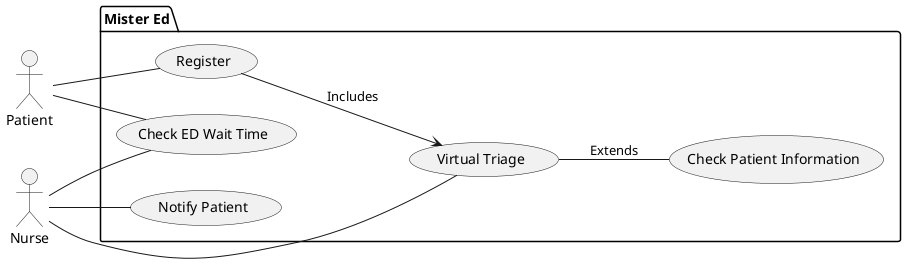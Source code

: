 @startuml
left to right direction
actor Patient as g
actor "Nurse" as fc
package "Mister Ed" {
  usecase "Check ED Wait Time" as UC2
 usecase "Check Patient Information" as UC5
  usecase "Register" as UC1
  usecase "Virtual Triage" as UC3
  usecase "Notify Patient" as UC4
}
g -- UC2
fc -- UC2
UC1 --> UC3 : Includes
fc -- UC4
g -- UC1
UC3 -- UC5 : Extends
UC3 -- fc
@enduml
